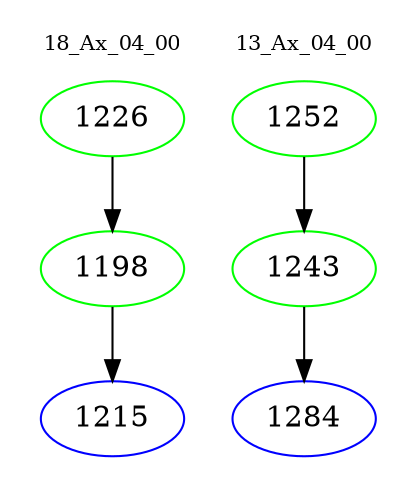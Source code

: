 digraph{
subgraph cluster_0 {
color = white
label = "18_Ax_04_00";
fontsize=10;
T0_1226 [label="1226", color="green"]
T0_1226 -> T0_1198 [color="black"]
T0_1198 [label="1198", color="green"]
T0_1198 -> T0_1215 [color="black"]
T0_1215 [label="1215", color="blue"]
}
subgraph cluster_1 {
color = white
label = "13_Ax_04_00";
fontsize=10;
T1_1252 [label="1252", color="green"]
T1_1252 -> T1_1243 [color="black"]
T1_1243 [label="1243", color="green"]
T1_1243 -> T1_1284 [color="black"]
T1_1284 [label="1284", color="blue"]
}
}
